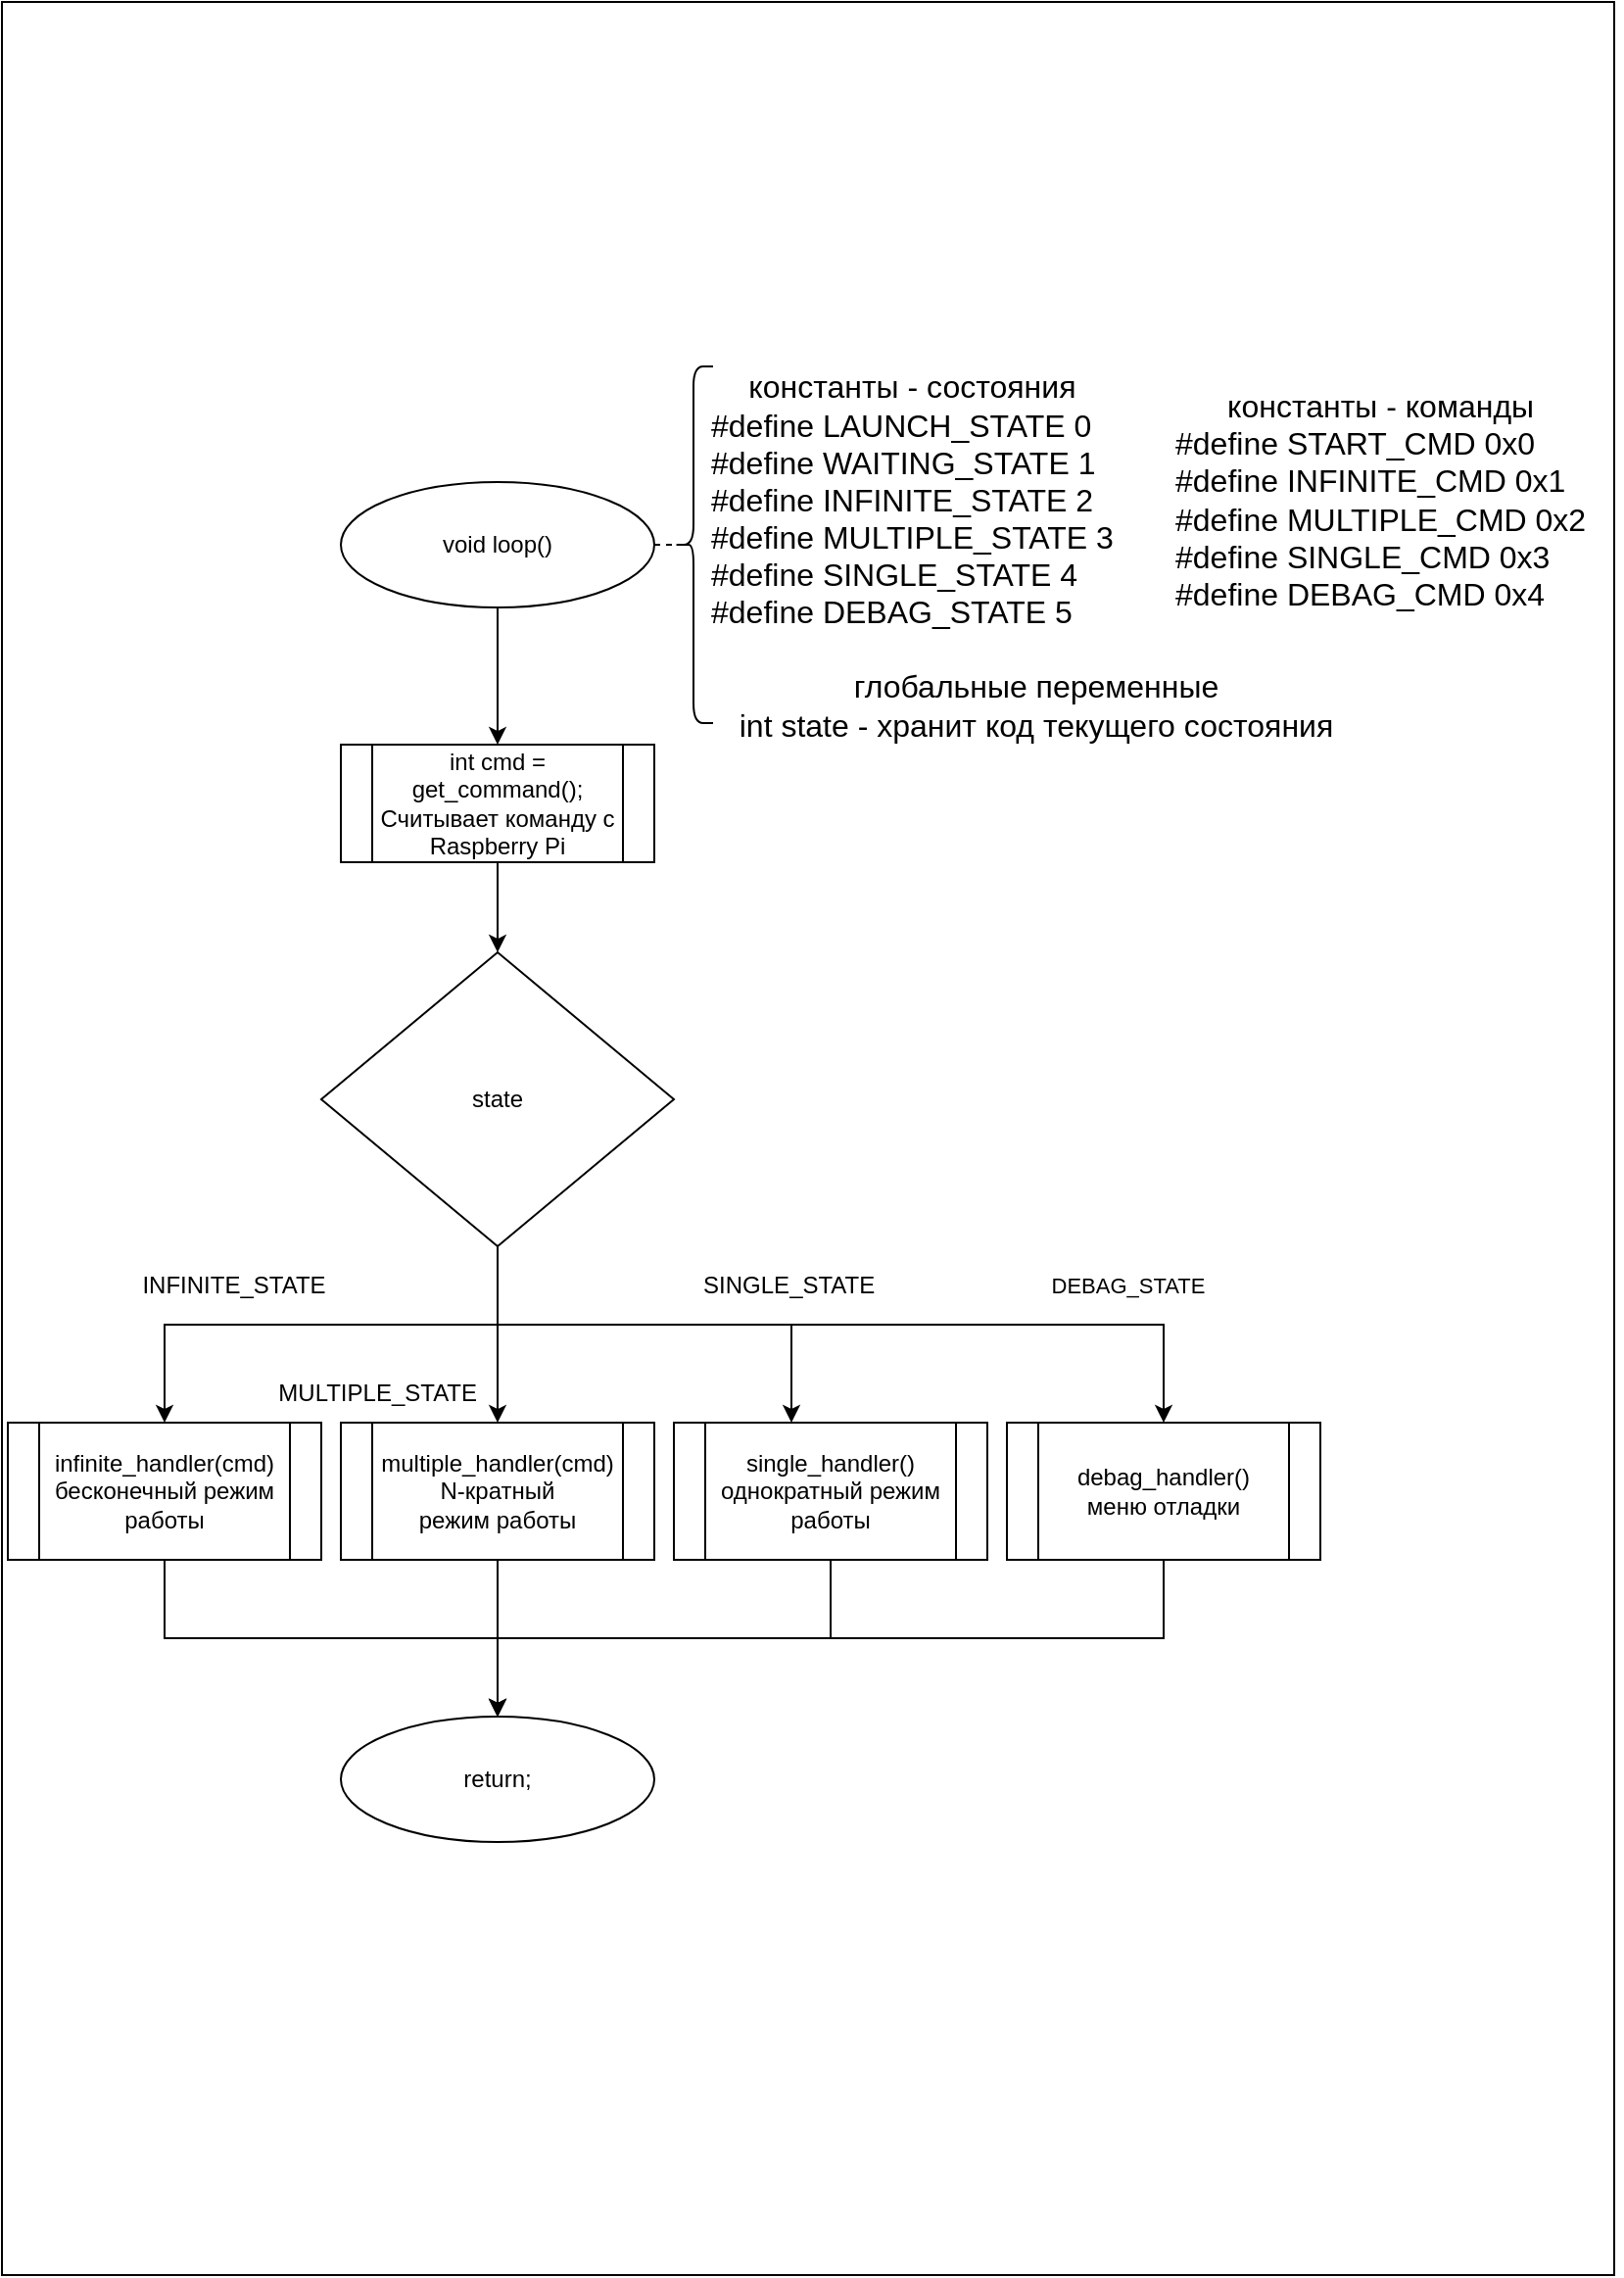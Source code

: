 <mxfile version="20.8.20" type="google" pages="6"><diagram name="Страница 1" id="8isulAajzsgRfhjaXLkQ"><mxGraphModel grid="1" page="1" gridSize="10" guides="1" tooltips="1" connect="1" arrows="1" fold="1" pageScale="1" pageWidth="827" pageHeight="1169" math="0" shadow="0"><root><mxCell id="0"/><mxCell id="1" parent="0"/><mxCell id="Ggv99GkxyzDDwOqdVgjy-1" value="" style="rounded=0;whiteSpace=wrap;html=1;" vertex="1" parent="1"><mxGeometry x="827" y="5" width="823" height="1160" as="geometry"/></mxCell><mxCell id="QqvCAMQoo5cCbaEA759f-2" style="edgeStyle=orthogonalEdgeStyle;rounded=0;orthogonalLoop=1;jettySize=auto;html=1;entryX=0.5;entryY=0;entryDx=0;entryDy=0;" edge="1" parent="1" source="QqvCAMQoo5cCbaEA759f-5" target="QqvCAMQoo5cCbaEA759f-6"><mxGeometry relative="1" as="geometry"/></mxCell><mxCell id="QqvCAMQoo5cCbaEA759f-3" style="edgeStyle=orthogonalEdgeStyle;rounded=0;orthogonalLoop=1;jettySize=auto;html=1;entryX=0.5;entryY=0;entryDx=0;entryDy=0;" edge="1" parent="1" source="QqvCAMQoo5cCbaEA759f-5" target="QqvCAMQoo5cCbaEA759f-9"><mxGeometry relative="1" as="geometry"><Array as="points"><mxPoint x="1080" y="680"/><mxPoint x="910" y="680"/></Array></mxGeometry></mxCell><mxCell id="QqvCAMQoo5cCbaEA759f-4" style="edgeStyle=orthogonalEdgeStyle;rounded=0;orthogonalLoop=1;jettySize=auto;html=1;" edge="1" parent="1" source="QqvCAMQoo5cCbaEA759f-5" target="QqvCAMQoo5cCbaEA759f-10"><mxGeometry relative="1" as="geometry"><Array as="points"><mxPoint x="1080" y="680"/><mxPoint x="1230" y="680"/></Array></mxGeometry></mxCell><mxCell id="REuqz2lIPL6yPvBJJCjD-1" style="edgeStyle=orthogonalEdgeStyle;rounded=0;orthogonalLoop=1;jettySize=auto;html=1;entryX=0.5;entryY=0;entryDx=0;entryDy=0;" edge="1" parent="1" source="QqvCAMQoo5cCbaEA759f-5" target="OtmqtYGwoYrecaecdory-1"><mxGeometry relative="1" as="geometry"><Array as="points"><mxPoint x="1080" y="680"/><mxPoint x="1420" y="680"/></Array></mxGeometry></mxCell><mxCell id="REuqz2lIPL6yPvBJJCjD-2" value="DEBAG_STATE&amp;nbsp;" style="edgeLabel;html=1;align=center;verticalAlign=middle;resizable=0;points=[];" connectable="0" vertex="1" parent="REuqz2lIPL6yPvBJJCjD-1"><mxGeometry x="0.325" y="2" relative="1" as="geometry"><mxPoint x="78" y="-18" as="offset"/></mxGeometry></mxCell><mxCell id="QqvCAMQoo5cCbaEA759f-5" value="state" style="rhombus;whiteSpace=wrap;html=1;" vertex="1" parent="1"><mxGeometry x="990" y="490" width="180" height="150" as="geometry"/></mxCell><mxCell id="ET4OYMA-4YTeKB9IpHL_-2" style="edgeStyle=orthogonalEdgeStyle;rounded=0;orthogonalLoop=1;jettySize=auto;html=1;fontSize=12;" edge="1" parent="1" source="QqvCAMQoo5cCbaEA759f-6" target="ET4OYMA-4YTeKB9IpHL_-1"><mxGeometry relative="1" as="geometry"/></mxCell><mxCell id="QqvCAMQoo5cCbaEA759f-6" value="multiple_handler(cmd)&lt;br&gt;N-кратный &lt;br&gt;режим работы" style="shape=process;whiteSpace=wrap;html=1;backgroundOutline=1;" vertex="1" parent="1"><mxGeometry x="1000" y="730" width="160" height="70" as="geometry"/></mxCell><mxCell id="QqvCAMQoo5cCbaEA759f-7" style="edgeStyle=orthogonalEdgeStyle;rounded=0;orthogonalLoop=1;jettySize=auto;html=1;" edge="1" parent="1" source="QqvCAMQoo5cCbaEA759f-8" target="QqvCAMQoo5cCbaEA759f-5"><mxGeometry relative="1" as="geometry"/></mxCell><mxCell id="QqvCAMQoo5cCbaEA759f-8" value="int cmd = get_command();&lt;br&gt;Считывает команду с Raspberry Pi" style="shape=process;whiteSpace=wrap;html=1;backgroundOutline=1;" vertex="1" parent="1"><mxGeometry x="1000" y="384" width="160" height="60" as="geometry"/></mxCell><mxCell id="ET4OYMA-4YTeKB9IpHL_-3" style="edgeStyle=orthogonalEdgeStyle;rounded=0;orthogonalLoop=1;jettySize=auto;html=1;fontSize=12;" edge="1" parent="1" source="QqvCAMQoo5cCbaEA759f-9" target="ET4OYMA-4YTeKB9IpHL_-1"><mxGeometry relative="1" as="geometry"><Array as="points"><mxPoint x="910" y="840"/><mxPoint x="1080" y="840"/></Array></mxGeometry></mxCell><mxCell id="QqvCAMQoo5cCbaEA759f-9" value="infinite_handler(cmd)&lt;br&gt;бесконечный режим работы" style="shape=process;whiteSpace=wrap;html=1;backgroundOutline=1;" vertex="1" parent="1"><mxGeometry x="830" y="730" width="160" height="70" as="geometry"/></mxCell><mxCell id="ET4OYMA-4YTeKB9IpHL_-4" style="edgeStyle=orthogonalEdgeStyle;rounded=0;orthogonalLoop=1;jettySize=auto;html=1;fontSize=12;" edge="1" parent="1" source="QqvCAMQoo5cCbaEA759f-10" target="ET4OYMA-4YTeKB9IpHL_-1"><mxGeometry relative="1" as="geometry"><Array as="points"><mxPoint x="1250" y="840"/><mxPoint x="1080" y="840"/></Array></mxGeometry></mxCell><mxCell id="QqvCAMQoo5cCbaEA759f-10" value="single_handler()&lt;br&gt;однократный режим работы" style="shape=process;whiteSpace=wrap;html=1;backgroundOutline=1;" vertex="1" parent="1"><mxGeometry x="1170" y="730" width="160" height="70" as="geometry"/></mxCell><mxCell id="QqvCAMQoo5cCbaEA759f-11" value="MULTIPLE_STATE&amp;nbsp;" style="text;html=1;align=center;verticalAlign=middle;resizable=0;points=[];autosize=1;strokeColor=none;fillColor=none;" vertex="1" parent="1"><mxGeometry x="955" y="700" width="130" height="30" as="geometry"/></mxCell><mxCell id="QqvCAMQoo5cCbaEA759f-12" value="INFINITE_STATE" style="text;html=1;align=center;verticalAlign=middle;resizable=0;points=[];autosize=1;strokeColor=none;fillColor=none;" vertex="1" parent="1"><mxGeometry x="885" y="645" width="120" height="30" as="geometry"/></mxCell><mxCell id="QqvCAMQoo5cCbaEA759f-13" value="SINGLE_STATE&amp;nbsp;" style="text;html=1;align=center;verticalAlign=middle;resizable=0;points=[];autosize=1;strokeColor=none;fillColor=none;" vertex="1" parent="1"><mxGeometry x="1175" y="645" width="110" height="30" as="geometry"/></mxCell><mxCell id="QqvCAMQoo5cCbaEA759f-14" value="void loop()" style="ellipse;whiteSpace=wrap;html=1;" vertex="1" parent="1"><mxGeometry x="1000" y="250" width="160" height="64" as="geometry"/></mxCell><mxCell id="QqvCAMQoo5cCbaEA759f-17" style="edgeStyle=orthogonalEdgeStyle;rounded=0;orthogonalLoop=1;jettySize=auto;html=1;exitX=0.5;exitY=1;exitDx=0;exitDy=0;" edge="1" parent="1" source="QqvCAMQoo5cCbaEA759f-14" target="QqvCAMQoo5cCbaEA759f-8"><mxGeometry relative="1" as="geometry"><mxPoint x="1080" y="310" as="sourcePoint"/></mxGeometry></mxCell><mxCell id="7ThlqpJuWmxTkoDu000B-1" value="" style="shape=curlyBracket;whiteSpace=wrap;html=1;rounded=1;labelPosition=left;verticalLabelPosition=middle;align=right;verticalAlign=middle;" vertex="1" parent="1"><mxGeometry x="1170" y="191" width="20" height="182" as="geometry"/></mxCell><mxCell id="7ThlqpJuWmxTkoDu000B-3" value="&lt;div style=&quot;text-align: center;&quot;&gt;&lt;span style=&quot;background-color: initial; font-weight: normal;&quot;&gt;константы - состояния&lt;/span&gt;&lt;/div&gt;&lt;div style=&quot;&quot;&gt;&lt;span style=&quot;font-weight: 400;&quot;&gt;#define LAUNCH_STATE 0&lt;/span&gt;&lt;/div&gt;&lt;span style=&quot;font-weight: normal;&quot;&gt;&lt;span style=&quot;background-color: initial;&quot;&gt;#define WAITING_STATE 1&lt;/span&gt;&lt;/span&gt;&lt;br style=&quot;border-color: var(--border-color); font-weight: 400;&quot;&gt;&lt;span style=&quot;border-color: var(--border-color); font-weight: 400; background-color: initial;&quot;&gt;#define&amp;nbsp;&lt;/span&gt;&lt;span style=&quot;font-weight: 400;&quot;&gt;INFINITE_STATE 2&lt;/span&gt;&lt;br style=&quot;border-color: var(--border-color); font-weight: 400;&quot;&gt;&lt;span style=&quot;font-weight: 400;&quot;&gt;#define&amp;nbsp;MULTIPLE_STATE 3&lt;/span&gt;&lt;br style=&quot;border-color: var(--border-color); font-weight: 400;&quot;&gt;&lt;span style=&quot;font-weight: normal;&quot;&gt;#define SINGLE_STATE 4&lt;br&gt;&lt;/span&gt;&lt;span style=&quot;font-weight: 400;&quot;&gt;#define DEBAG_STATE 5&lt;/span&gt;&lt;span style=&quot;font-weight: 400;&quot;&gt;&lt;br&gt;&lt;/span&gt;" style="text;strokeColor=none;fillColor=none;html=1;fontSize=16;fontStyle=1;verticalAlign=middle;align=left;" vertex="1" parent="1"><mxGeometry x="1187" y="187" width="230" height="144" as="geometry"/></mxCell><mxCell id="7ThlqpJuWmxTkoDu000B-5" value="&lt;div style=&quot;text-align: center;&quot;&gt;&lt;span style=&quot;background-color: initial; font-weight: normal;&quot;&gt;константы - команды&lt;/span&gt;&lt;/div&gt;&lt;span style=&quot;font-weight: normal;&quot;&gt;&lt;span style=&quot;background-color: initial;&quot;&gt;#define START_CMD 0x0&lt;/span&gt;&lt;br&gt;&lt;span style=&quot;background-color: initial;&quot;&gt;#define&amp;nbsp;&lt;/span&gt;INFINITE_CMD 0x1&lt;br&gt;#define&amp;nbsp;MULTIPLE_CMD 0x2&lt;br&gt;#define SINGLE_CMD 0x3&lt;br&gt;#define DEBAG_CMD 0x4&lt;br&gt;&lt;/span&gt;" style="text;strokeColor=none;fillColor=none;html=1;fontSize=16;fontStyle=1;verticalAlign=middle;align=left;" vertex="1" parent="1"><mxGeometry x="1424" y="187" width="230" height="144" as="geometry"/></mxCell><mxCell id="hmzoy4HuMPDBf2YBEjc_-1" value="глобальные переменные&lt;br&gt;int state - хранит код текущего состояния" style="text;html=1;strokeColor=none;fillColor=none;align=center;verticalAlign=middle;whiteSpace=wrap;rounded=0;fontSize=16;" vertex="1" parent="1"><mxGeometry x="1200" y="344" width="310" height="40" as="geometry"/></mxCell><mxCell id="sQMJvMIFPqVoBVV5BKox-1" value="" style="endArrow=none;dashed=1;html=1;rounded=0;fontSize=16;exitX=1;exitY=0.5;exitDx=0;exitDy=0;entryX=0.1;entryY=0.5;entryDx=0;entryDy=0;entryPerimeter=0;" edge="1" parent="1" source="QqvCAMQoo5cCbaEA759f-14" target="7ThlqpJuWmxTkoDu000B-1"><mxGeometry width="50" height="50" relative="1" as="geometry"><mxPoint x="1083" y="150" as="sourcePoint"/><mxPoint x="1133" y="100" as="targetPoint"/></mxGeometry></mxCell><mxCell id="ET4OYMA-4YTeKB9IpHL_-1" value="return;" style="ellipse;whiteSpace=wrap;html=1;" vertex="1" parent="1"><mxGeometry x="1000" y="880" width="160" height="64" as="geometry"/></mxCell><mxCell id="REuqz2lIPL6yPvBJJCjD-3" style="edgeStyle=orthogonalEdgeStyle;rounded=0;orthogonalLoop=1;jettySize=auto;html=1;entryX=0.5;entryY=0;entryDx=0;entryDy=0;" edge="1" parent="1" source="OtmqtYGwoYrecaecdory-1" target="ET4OYMA-4YTeKB9IpHL_-1"><mxGeometry relative="1" as="geometry"><Array as="points"><mxPoint x="1420" y="840"/><mxPoint x="1080" y="840"/></Array></mxGeometry></mxCell><mxCell id="OtmqtYGwoYrecaecdory-1" value="debag_handler()&lt;br&gt;меню отладки" style="shape=process;whiteSpace=wrap;html=1;backgroundOutline=1;" vertex="1" parent="1"><mxGeometry x="1340" y="730" width="160" height="70" as="geometry"/></mxCell></root></mxGraphModel></diagram><diagram id="gR7uV4pFUzSYoCNhB4_G" name="Страница 2"><mxGraphModel grid="1" page="1" gridSize="10" guides="1" tooltips="1" connect="1" arrows="1" fold="1" pageScale="1" pageWidth="827" pageHeight="1169" math="0" shadow="0"><root><mxCell id="0"/><mxCell id="1" parent="0"/><mxCell id="rIB2rdLuet92tCpcFOEs-1" value="" style="rounded=0;whiteSpace=wrap;html=1;" vertex="1" parent="1"><mxGeometry x="1080" y="-1160" width="200" height="420" as="geometry"/></mxCell><mxCell id="Zi2l1Oh9PmqLXra4ajpW-1" value="" style="rounded=0;whiteSpace=wrap;html=1;" vertex="1" parent="1"><mxGeometry x="840" y="-1160" width="200" height="320" as="geometry"/></mxCell><mxCell id="f41q4fcxjipS9cmeY9hW-17" style="edgeStyle=orthogonalEdgeStyle;rounded=0;orthogonalLoop=1;jettySize=auto;html=1;entryX=0.5;entryY=0;entryDx=0;entryDy=0;" edge="1" parent="1" source="zswveXUJzHhgfDQZYmHL-4" target="hsTTRpVBsDe6dM2yImfM-1"><mxGeometry relative="1" as="geometry"><mxPoint x="930" y="-1040" as="targetPoint"/></mxGeometry></mxCell><mxCell id="zswveXUJzHhgfDQZYmHL-4" value="single_handler()" style="ellipse;whiteSpace=wrap;html=1;fontSize=16;" vertex="1" parent="1"><mxGeometry x="870" y="-1146" width="140" height="70" as="geometry"/></mxCell><mxCell id="0p40NkmzGrNLvT4mB2Gi-1" value="return;" style="ellipse;whiteSpace=wrap;html=1;" vertex="1" parent="1"><mxGeometry x="870" y="-930" width="140" height="70" as="geometry"/></mxCell><mxCell id="hsTTRpVBsDe6dM2yImfM-2" style="edgeStyle=orthogonalEdgeStyle;rounded=0;orthogonalLoop=1;jettySize=auto;html=1;entryX=0.5;entryY=0;entryDx=0;entryDy=0;" edge="1" parent="1" source="hsTTRpVBsDe6dM2yImfM-1" target="0p40NkmzGrNLvT4mB2Gi-1"><mxGeometry relative="1" as="geometry"/></mxCell><mxCell id="hsTTRpVBsDe6dM2yImfM-1" value="cycle_generation()&lt;br&gt;цикл" style="shape=process;whiteSpace=wrap;html=1;backgroundOutline=1;" vertex="1" parent="1"><mxGeometry x="870" y="-1040" width="140" height="70" as="geometry"/></mxCell><mxCell id="gMWa5R8F97jHJrAXsPne-2" style="edgeStyle=orthogonalEdgeStyle;rounded=0;orthogonalLoop=1;jettySize=auto;html=1;entryX=0.5;entryY=0;entryDx=0;entryDy=0;fontSize=16;" edge="1" parent="1" source="AnvZyLFeHWOFuaT7qS3K-1" target="gMWa5R8F97jHJrAXsPne-1"><mxGeometry relative="1" as="geometry"/></mxCell><mxCell id="AnvZyLFeHWOFuaT7qS3K-1" value="&lt;font style=&quot;font-size: 16px;&quot;&gt;start()&lt;/font&gt;" style="ellipse;whiteSpace=wrap;html=1;fontSize=12;" vertex="1" parent="1"><mxGeometry x="1110" y="-1146" width="140" height="70" as="geometry"/></mxCell><mxCell id="XaQYJn-SSpIoK38aXmzy-2" style="edgeStyle=orthogonalEdgeStyle;rounded=0;orthogonalLoop=1;jettySize=auto;html=1;entryX=0.5;entryY=0;entryDx=0;entryDy=0;fontSize=16;" edge="1" parent="1" source="gMWa5R8F97jHJrAXsPne-1" target="XaQYJn-SSpIoK38aXmzy-1"><mxGeometry relative="1" as="geometry"/></mxCell><mxCell id="gMWa5R8F97jHJrAXsPne-1" value="drum_move();&lt;br&gt;Устанавливаем барабан в позицию для загрузки" style="shape=process;whiteSpace=wrap;html=1;backgroundOutline=1;" vertex="1" parent="1"><mxGeometry x="1110" y="-1040" width="140" height="70" as="geometry"/></mxCell><mxCell id="XaQYJn-SSpIoK38aXmzy-4" style="edgeStyle=orthogonalEdgeStyle;rounded=0;orthogonalLoop=1;jettySize=auto;html=1;entryX=0.5;entryY=0;entryDx=0;entryDy=0;fontSize=16;" edge="1" parent="1" source="XaQYJn-SSpIoK38aXmzy-1" target="XaQYJn-SSpIoK38aXmzy-3"><mxGeometry relative="1" as="geometry"/></mxCell><mxCell id="XaQYJn-SSpIoK38aXmzy-1" value="lift_dawn();&lt;br&gt;&amp;nbsp;опуск лифта" style="shape=process;whiteSpace=wrap;html=1;backgroundOutline=1;fontSize=12;" vertex="1" parent="1"><mxGeometry x="1110" y="-930" width="140" height="70" as="geometry"/></mxCell><mxCell id="XaQYJn-SSpIoK38aXmzy-3" value="return;" style="ellipse;whiteSpace=wrap;html=1;" vertex="1" parent="1"><mxGeometry x="1110" y="-820" width="140" height="70" as="geometry"/></mxCell></root></mxGraphModel></diagram><diagram id="dqwEvt_32Mmum6q6EXPk" name="Страница 3"><mxGraphModel grid="1" page="1" gridSize="10" guides="1" tooltips="1" connect="1" arrows="1" fold="1" pageScale="1" pageWidth="827" pageHeight="1169" math="0" shadow="0"><root><mxCell id="0"/><mxCell id="1" parent="0"/><mxCell id="g4W3MNFMe1eMw5o5-zLL-2" value="" style="rounded=0;whiteSpace=wrap;html=1;fontSize=12;" vertex="1" parent="1"><mxGeometry x="1040" y="-880" width="560" height="850" as="geometry"/></mxCell><mxCell id="l6y_2lPOythpbKC-oO8F-3" value="&lt;font style=&quot;font-size: 13px;&quot;&gt;void&amp;nbsp;infinite_handler(cmd)&lt;br&gt;&lt;/font&gt;" style="ellipse;whiteSpace=wrap;html=1;fontSize=16;" vertex="1" parent="1"><mxGeometry x="1188" y="-850" width="260" height="150" as="geometry"/></mxCell><mxCell id="l6y_2lPOythpbKC-oO8F-22" style="edgeStyle=orthogonalEdgeStyle;rounded=0;orthogonalLoop=1;jettySize=auto;html=1;fontSize=13;exitX=0.5;exitY=1;exitDx=0;exitDy=0;entryX=0.5;entryY=0;entryDx=0;entryDy=0;" edge="1" parent="1" source="l6y_2lPOythpbKC-oO8F-3" target="l6y_2lPOythpbKC-oO8F-23"><mxGeometry relative="1" as="geometry"><mxPoint x="1228.63" y="-738" as="sourcePoint"/><Array as="points"/><mxPoint x="1318" y="-660" as="targetPoint"/></mxGeometry></mxCell><mxCell id="l6y_2lPOythpbKC-oO8F-30" style="edgeStyle=orthogonalEdgeStyle;rounded=0;orthogonalLoop=1;jettySize=auto;html=1;fontSize=13;entryX=1;entryY=0.5;entryDx=0;entryDy=0;" edge="1" parent="1" source="l6y_2lPOythpbKC-oO8F-23" target="5NijlJIoWSAv_lVvp3mm-13"><mxGeometry relative="1" as="geometry"><mxPoint x="1515" y="-340" as="targetPoint"/><Array as="points"><mxPoint x="1565" y="-540"/><mxPoint x="1565" y="-310"/></Array></mxGeometry></mxCell><mxCell id="5NijlJIoWSAv_lVvp3mm-19" value="&lt;font style=&quot;font-size: 14px;&quot;&gt;TRUE&lt;/font&gt;" style="edgeLabel;html=1;align=center;verticalAlign=middle;resizable=0;points=[];fontSize=10;" connectable="0" vertex="1" parent="l6y_2lPOythpbKC-oO8F-30"><mxGeometry x="-0.854" y="-1" relative="1" as="geometry"><mxPoint x="18" y="-11" as="offset"/></mxGeometry></mxCell><mxCell id="5NijlJIoWSAv_lVvp3mm-21" style="edgeStyle=orthogonalEdgeStyle;rounded=0;orthogonalLoop=1;jettySize=auto;html=1;entryX=0.5;entryY=0;entryDx=0;entryDy=0;fontSize=14;" edge="1" parent="1" source="l6y_2lPOythpbKC-oO8F-23"><mxGeometry relative="1" as="geometry"><mxPoint x="1130" y="-500" as="targetPoint"/><Array as="points"><mxPoint x="1130" y="-540"/></Array></mxGeometry></mxCell><mxCell id="yZYKi8_HZBqSPncC3SUh-1" value="False" style="edgeLabel;html=1;align=center;verticalAlign=middle;resizable=0;points=[];fontSize=16;" connectable="0" vertex="1" parent="5NijlJIoWSAv_lVvp3mm-21"><mxGeometry x="-0.065" y="2" relative="1" as="geometry"><mxPoint x="12" y="-22" as="offset"/></mxGeometry></mxCell><mxCell id="l6y_2lPOythpbKC-oO8F-23" value="cmd == STOP_CMD" style="rhombus;whiteSpace=wrap;html=1;fontSize=13;" vertex="1" parent="1"><mxGeometry x="1218" y="-580" width="200" height="80" as="geometry"/></mxCell><mxCell id="5NijlJIoWSAv_lVvp3mm-2" value="cycle_generation();" style="shape=process;whiteSpace=wrap;html=1;backgroundOutline=1;" vertex="1" parent="1"><mxGeometry x="1061" y="-500" width="142" height="60" as="geometry"/></mxCell><mxCell id="5NijlJIoWSAv_lVvp3mm-7" value="return;" style="ellipse;whiteSpace=wrap;html=1;" vertex="1" parent="1"><mxGeometry x="1230.5" y="-100" width="120" height="60" as="geometry"/></mxCell><mxCell id="5NijlJIoWSAv_lVvp3mm-9" style="edgeStyle=orthogonalEdgeStyle;rounded=0;orthogonalLoop=1;jettySize=auto;html=1;entryX=0;entryY=0.5;entryDx=0;entryDy=0;exitX=0.5;exitY=1;exitDx=0;exitDy=0;" edge="1" parent="1" source="5NijlJIoWSAv_lVvp3mm-2" target="5NijlJIoWSAv_lVvp3mm-13"><mxGeometry relative="1" as="geometry"><mxPoint x="799" y="-408.0" as="sourcePoint"/><mxPoint x="900" y="-390" as="targetPoint"/><Array as="points"><mxPoint x="1128" y="-310"/></Array></mxGeometry></mxCell><mxCell id="5NijlJIoWSAv_lVvp3mm-24" style="edgeStyle=orthogonalEdgeStyle;rounded=0;orthogonalLoop=1;jettySize=auto;html=1;fontSize=14;" edge="1" parent="1" source="5NijlJIoWSAv_lVvp3mm-13" target="5NijlJIoWSAv_lVvp3mm-15"><mxGeometry relative="1" as="geometry"/></mxCell><mxCell id="5NijlJIoWSAv_lVvp3mm-13" value="state =&amp;nbsp;WAITING_STATE;" style="rounded=0;whiteSpace=wrap;html=1;" vertex="1" parent="1"><mxGeometry x="1203" y="-340" width="175" height="60" as="geometry"/></mxCell><mxCell id="5NijlJIoWSAv_lVvp3mm-25" style="edgeStyle=orthogonalEdgeStyle;rounded=0;orthogonalLoop=1;jettySize=auto;html=1;fontSize=14;" edge="1" parent="1" source="5NijlJIoWSAv_lVvp3mm-15" target="5NijlJIoWSAv_lVvp3mm-7"><mxGeometry relative="1" as="geometry"/></mxCell><mxCell id="5NijlJIoWSAv_lVvp3mm-15" value="start();&lt;br&gt;переход в начальное положение" style="shape=process;whiteSpace=wrap;html=1;backgroundOutline=1;" vertex="1" parent="1"><mxGeometry x="1230.5" y="-220" width="120" height="60" as="geometry"/></mxCell><mxCell id="g4W3MNFMe1eMw5o5-zLL-1" value="STOP_COMMAND&amp;nbsp;&lt;br&gt;WAITING_STATE" style="text;html=1;strokeColor=none;fillColor=none;align=center;verticalAlign=middle;whiteSpace=wrap;rounded=0;fontSize=12;" vertex="1" parent="1"><mxGeometry x="1550" y="-1010" width="60" height="30" as="geometry"/></mxCell></root></mxGraphModel></diagram><diagram id="YvLD4aHcLFjdkta_-riz" name="Страница 4"><mxGraphModel grid="1" page="1" gridSize="10" guides="1" tooltips="1" connect="1" arrows="1" fold="1" pageScale="1" pageWidth="827" pageHeight="1169" math="0" shadow="0"><root><mxCell id="0"/><mxCell id="1" parent="0"/><mxCell id="2f-8QYOaPlJqaOgsjjJu-1" value="" style="rounded=0;whiteSpace=wrap;html=1;fontSize=12;" vertex="1" parent="1"><mxGeometry x="831" y="-870" width="823" height="870" as="geometry"/></mxCell><mxCell id="bqzeMA2KPA7fXFjIzLZg-1" value="&lt;font style=&quot;font-size: 13px;&quot;&gt;void multiple_handler(int&amp;nbsp;cmd, int count)&lt;br&gt;&lt;/font&gt;" style="ellipse;whiteSpace=wrap;html=1;fontSize=16;" vertex="1" parent="1"><mxGeometry x="1208" y="-850" width="260" height="150" as="geometry"/></mxCell><mxCell id="bqzeMA2KPA7fXFjIzLZg-3" style="edgeStyle=orthogonalEdgeStyle;rounded=0;orthogonalLoop=1;jettySize=auto;html=1;fontSize=13;exitX=0.5;exitY=1;exitDx=0;exitDy=0;entryX=0.5;entryY=0;entryDx=0;entryDy=0;" edge="1" parent="1" source="bqzeMA2KPA7fXFjIzLZg-1" target="bqzeMA2KPA7fXFjIzLZg-10"><mxGeometry relative="1" as="geometry"><mxPoint x="1248.63" y="-738" as="sourcePoint"/><Array as="points"/><mxPoint x="1338" y="-660" as="targetPoint"/></mxGeometry></mxCell><mxCell id="bqzeMA2KPA7fXFjIzLZg-4" style="edgeStyle=orthogonalEdgeStyle;rounded=0;orthogonalLoop=1;jettySize=auto;html=1;fontSize=13;entryX=1;entryY=0.5;entryDx=0;entryDy=0;" edge="1" parent="1" source="bqzeMA2KPA7fXFjIzLZg-7" target="bqzeMA2KPA7fXFjIzLZg-16"><mxGeometry relative="1" as="geometry"><mxPoint x="1535" y="-340" as="targetPoint"/><Array as="points"><mxPoint x="1585" y="-540"/><mxPoint x="1585" y="-310"/></Array></mxGeometry></mxCell><mxCell id="bqzeMA2KPA7fXFjIzLZg-5" value="&lt;font style=&quot;font-size: 14px;&quot;&gt;TRUE&lt;/font&gt;" style="edgeLabel;html=1;align=center;verticalAlign=middle;resizable=0;points=[];fontSize=10;" connectable="0" vertex="1" parent="bqzeMA2KPA7fXFjIzLZg-4"><mxGeometry x="-0.854" y="-1" relative="1" as="geometry"><mxPoint x="18" y="-11" as="offset"/></mxGeometry></mxCell><mxCell id="bqzeMA2KPA7fXFjIzLZg-6" style="edgeStyle=orthogonalEdgeStyle;rounded=0;orthogonalLoop=1;jettySize=auto;html=1;entryX=0.5;entryY=0;entryDx=0;entryDy=0;fontSize=14;" edge="1" parent="1" source="bqzeMA2KPA7fXFjIzLZg-7" target="bqzeMA2KPA7fXFjIzLZg-22"><mxGeometry relative="1" as="geometry"><Array as="points"><mxPoint x="1150" y="-540"/></Array></mxGeometry></mxCell><mxCell id="8g95OUGXVD5P5zUWraui-4" value="FALSE" style="edgeLabel;html=1;align=center;verticalAlign=middle;resizable=0;points=[];fontSize=14;" connectable="0" vertex="1" parent="bqzeMA2KPA7fXFjIzLZg-6"><mxGeometry x="-0.482" relative="1" as="geometry"><mxPoint x="-13" y="-10" as="offset"/></mxGeometry></mxCell><mxCell id="bqzeMA2KPA7fXFjIzLZg-7" value="cmd == STOP_CMD" style="rhombus;whiteSpace=wrap;html=1;fontSize=13;" vertex="1" parent="1"><mxGeometry x="1238" y="-584" width="200" height="80" as="geometry"/></mxCell><mxCell id="bqzeMA2KPA7fXFjIzLZg-8" value="cycle_generation();" style="shape=process;whiteSpace=wrap;html=1;backgroundOutline=1;" vertex="1" parent="1"><mxGeometry x="850" y="-490" width="140" height="60" as="geometry"/></mxCell><mxCell id="bqzeMA2KPA7fXFjIzLZg-9" style="edgeStyle=orthogonalEdgeStyle;rounded=0;orthogonalLoop=1;jettySize=auto;html=1;entryX=0.5;entryY=0;entryDx=0;entryDy=0;fontSize=10;" edge="1" parent="1" source="bqzeMA2KPA7fXFjIzLZg-10" target="bqzeMA2KPA7fXFjIzLZg-7"><mxGeometry relative="1" as="geometry"/></mxCell><mxCell id="bqzeMA2KPA7fXFjIzLZg-10" value="int&amp;nbsp;scor;" style="rounded=0;whiteSpace=wrap;html=1;fontSize=10;" vertex="1" parent="1"><mxGeometry x="1278" y="-660" width="120" height="40" as="geometry"/></mxCell><mxCell id="bqzeMA2KPA7fXFjIzLZg-11" value="&lt;span style=&quot;color: rgb(0, 0, 0); font-family: Helvetica; font-size: 12px; font-style: normal; font-variant-ligatures: normal; font-variant-caps: normal; font-weight: 400; letter-spacing: normal; orphans: 2; text-align: center; text-indent: 0px; text-transform: none; widows: 2; word-spacing: 0px; -webkit-text-stroke-width: 0px; background-color: rgb(251, 251, 251); text-decoration-thickness: initial; text-decoration-style: initial; text-decoration-color: initial; float: none; display: inline !important;&quot;&gt;STOP_COMMAND&amp;nbsp;&lt;/span&gt;" style="text;whiteSpace=wrap;html=1;" vertex="1" parent="1"><mxGeometry x="1385" y="-1020" width="180" height="40" as="geometry"/></mxCell><mxCell id="bqzeMA2KPA7fXFjIzLZg-12" style="edgeStyle=orthogonalEdgeStyle;rounded=0;orthogonalLoop=1;jettySize=auto;html=1;entryX=1;entryY=0.5;entryDx=0;entryDy=0;exitX=0;exitY=0.5;exitDx=0;exitDy=0;" edge="1" parent="1" target="bqzeMA2KPA7fXFjIzLZg-8"><mxGeometry relative="1" as="geometry"><mxPoint x="1059" y="-460" as="sourcePoint"/><mxPoint x="879" y="-438.0" as="targetPoint"/></mxGeometry></mxCell><mxCell id="8g95OUGXVD5P5zUWraui-6" value="FALSE" style="edgeLabel;html=1;align=center;verticalAlign=middle;resizable=0;points=[];fontSize=14;" connectable="0" vertex="1" parent="bqzeMA2KPA7fXFjIzLZg-12"><mxGeometry x="-0.247" relative="1" as="geometry"><mxPoint x="-9" y="-10" as="offset"/></mxGeometry></mxCell><mxCell id="bqzeMA2KPA7fXFjIzLZg-13" value="return;" style="ellipse;whiteSpace=wrap;html=1;" vertex="1" parent="1"><mxGeometry x="1250.5" y="-100" width="120" height="60" as="geometry"/></mxCell><mxCell id="bqzeMA2KPA7fXFjIzLZg-14" style="edgeStyle=orthogonalEdgeStyle;rounded=0;orthogonalLoop=1;jettySize=auto;html=1;entryX=0.5;entryY=0;entryDx=0;entryDy=0;exitX=0.5;exitY=1;exitDx=0;exitDy=0;" edge="1" parent="1" source="bqzeMA2KPA7fXFjIzLZg-8" target="bqzeMA2KPA7fXFjIzLZg-18"><mxGeometry relative="1" as="geometry"><mxPoint x="819" y="-408.0" as="sourcePoint"/></mxGeometry></mxCell><mxCell id="bqzeMA2KPA7fXFjIzLZg-15" style="edgeStyle=orthogonalEdgeStyle;rounded=0;orthogonalLoop=1;jettySize=auto;html=1;fontSize=14;" edge="1" parent="1" source="bqzeMA2KPA7fXFjIzLZg-16" target="bqzeMA2KPA7fXFjIzLZg-20"><mxGeometry relative="1" as="geometry"/></mxCell><mxCell id="bqzeMA2KPA7fXFjIzLZg-16" value="state =&amp;nbsp;WAITING_STATE;" style="rounded=0;whiteSpace=wrap;html=1;" vertex="1" parent="1"><mxGeometry x="1223" y="-340" width="175" height="60" as="geometry"/></mxCell><mxCell id="bqzeMA2KPA7fXFjIzLZg-17" style="edgeStyle=orthogonalEdgeStyle;rounded=0;orthogonalLoop=1;jettySize=auto;html=1;fontSize=14;" edge="1" parent="1" source="bqzeMA2KPA7fXFjIzLZg-18" target="bqzeMA2KPA7fXFjIzLZg-22"><mxGeometry relative="1" as="geometry"><Array as="points"><mxPoint x="920" y="-310"/><mxPoint x="1150" y="-310"/></Array></mxGeometry></mxCell><mxCell id="bqzeMA2KPA7fXFjIzLZg-18" value="scor += 1;" style="rounded=0;whiteSpace=wrap;html=1;" vertex="1" parent="1"><mxGeometry x="860" y="-390" width="120" height="60" as="geometry"/></mxCell><mxCell id="bqzeMA2KPA7fXFjIzLZg-19" style="edgeStyle=orthogonalEdgeStyle;rounded=0;orthogonalLoop=1;jettySize=auto;html=1;fontSize=14;" edge="1" parent="1" source="bqzeMA2KPA7fXFjIzLZg-20" target="bqzeMA2KPA7fXFjIzLZg-13"><mxGeometry relative="1" as="geometry"/></mxCell><mxCell id="bqzeMA2KPA7fXFjIzLZg-20" value="start();&lt;br style=&quot;border-color: var(--border-color);&quot;&gt;переход в начальное положение" style="shape=process;whiteSpace=wrap;html=1;backgroundOutline=1;" vertex="1" parent="1"><mxGeometry x="1250.5" y="-220" width="120" height="60" as="geometry"/></mxCell><mxCell id="bqzeMA2KPA7fXFjIzLZg-21" style="edgeStyle=orthogonalEdgeStyle;rounded=0;orthogonalLoop=1;jettySize=auto;html=1;fontSize=14;" edge="1" parent="1" source="bqzeMA2KPA7fXFjIzLZg-22"><mxGeometry relative="1" as="geometry"><mxPoint x="1305" y="-340" as="targetPoint"/></mxGeometry></mxCell><mxCell id="bqzeMA2KPA7fXFjIzLZg-22" value="scor &amp;gt;= count" style="rhombus;whiteSpace=wrap;html=1;fontSize=13;" vertex="1" parent="1"><mxGeometry x="1050" y="-500" width="200" height="80" as="geometry"/></mxCell><mxCell id="bqzeMA2KPA7fXFjIzLZg-23" value="WAITING_STATE" style="text;html=1;align=center;verticalAlign=middle;resizable=0;points=[];autosize=1;strokeColor=none;fillColor=none;fontSize=14;" vertex="1" parent="1"><mxGeometry x="1375" y="-990" width="130" height="30" as="geometry"/></mxCell><mxCell id="8g95OUGXVD5P5zUWraui-1" value="&lt;font style=&quot;font-size: 14px;&quot;&gt;TRUE&lt;/font&gt;" style="edgeLabel;html=1;align=center;verticalAlign=middle;resizable=0;points=[];fontSize=10;" connectable="0" vertex="1" parent="1"><mxGeometry x="1278.003" y="-470" as="geometry"/></mxCell></root></mxGraphModel></diagram><diagram id="Mh5HIJnhtzmyy_BZK15G" name="Страница 5"><mxGraphModel grid="1" page="1" gridSize="10" guides="1" tooltips="1" connect="1" arrows="1" fold="1" pageScale="1" pageWidth="827" pageHeight="1169" math="0" shadow="0"><root><mxCell id="0"/><mxCell id="1" parent="0"/><mxCell id="yyVoIvWs3fOVixogGkWE-1" value="" style="rounded=0;whiteSpace=wrap;html=1;" vertex="1" parent="1"><mxGeometry x="800" y="-1260" width="823" height="1340" as="geometry"/></mxCell><mxCell id="PVUnKywjik9zCkCM1H7v-1" style="edgeStyle=orthogonalEdgeStyle;rounded=0;orthogonalLoop=1;jettySize=auto;html=1;" edge="1" parent="1" target="PVUnKywjik9zCkCM1H7v-3"><mxGeometry relative="1" as="geometry"><mxPoint x="1000" y="-1096" as="sourcePoint"/></mxGeometry></mxCell><mxCell id="PVUnKywjik9zCkCM1H7v-2" style="edgeStyle=orthogonalEdgeStyle;rounded=0;orthogonalLoop=1;jettySize=auto;html=1;entryX=0.5;entryY=0;entryDx=0;entryDy=0;" edge="1" parent="1" source="PVUnKywjik9zCkCM1H7v-3"><mxGeometry relative="1" as="geometry"><mxPoint x="1000" y="-990" as="targetPoint"/></mxGeometry></mxCell><mxCell id="PVUnKywjik9zCkCM1H7v-3" value="start_drum();&lt;br&gt;барабан перемешивает кости" style="shape=process;whiteSpace=wrap;html=1;backgroundOutline=1;fontSize=12;" vertex="1" parent="1"><mxGeometry x="880" y="-1060" width="240" height="50" as="geometry"/></mxCell><mxCell id="PVUnKywjik9zCkCM1H7v-4" style="edgeStyle=orthogonalEdgeStyle;rounded=0;orthogonalLoop=1;jettySize=auto;html=1;entryX=0.5;entryY=0;entryDx=0;entryDy=0;" edge="1" parent="1" source="PVUnKywjik9zCkCM1H7v-5" target="ccvpeR8y0DIvbLpT882B-2"><mxGeometry relative="1" as="geometry"><mxPoint x="1000" y="-840" as="targetPoint"/></mxGeometry></mxCell><mxCell id="PVUnKywjik9zCkCM1H7v-5" value="unload_drum();&lt;br&gt;выгружает кубики из барабана" style="shape=process;whiteSpace=wrap;html=1;backgroundOutline=1;fontSize=12;" vertex="1" parent="1"><mxGeometry x="880" y="-924" width="240" height="50" as="geometry"/></mxCell><mxCell id="PVUnKywjik9zCkCM1H7v-6" style="edgeStyle=orthogonalEdgeStyle;rounded=0;orthogonalLoop=1;jettySize=auto;html=1;entryX=0.5;entryY=0;entryDx=0;entryDy=0;" edge="1" parent="1" source="PVUnKywjik9zCkCM1H7v-7"><mxGeometry relative="1" as="geometry"><mxPoint x="1000" y="-704" as="targetPoint"/></mxGeometry></mxCell><mxCell id="PVUnKywjik9zCkCM1H7v-7" value="lift_up_cmd();&lt;br&gt;поднимаем кубики наверх в системе подъема" style="shape=process;whiteSpace=wrap;html=1;backgroundOutline=1;fontSize=12;" vertex="1" parent="1"><mxGeometry x="880" y="-774" width="240" height="50" as="geometry"/></mxCell><mxCell id="PVUnKywjik9zCkCM1H7v-8" style="edgeStyle=orthogonalEdgeStyle;rounded=0;orthogonalLoop=1;jettySize=auto;html=1;entryX=0.5;entryY=0;entryDx=0;entryDy=0;" edge="1" parent="1" source="PVUnKywjik9zCkCM1H7v-9" target="n7MlsIzc9MOHQBSADWg_-6"><mxGeometry relative="1" as="geometry"><mxPoint x="1000" y="-490" as="targetPoint"/></mxGeometry></mxCell><mxCell id="PVUnKywjik9zCkCM1H7v-9" value="cv_launch();&lt;br&gt;запускаем механизм компьютерного зрения" style="shape=process;whiteSpace=wrap;html=1;backgroundOutline=1;fontSize=12;" vertex="1" parent="1"><mxGeometry x="880" y="-634" width="240" height="50" as="geometry"/></mxCell><mxCell id="n7MlsIzc9MOHQBSADWg_-8" style="edgeStyle=orthogonalEdgeStyle;rounded=0;orthogonalLoop=1;jettySize=auto;html=1;fontSize=13;" edge="1" parent="1" source="PVUnKywjik9zCkCM1H7v-11" target="ccvpeR8y0DIvbLpT882B-5"><mxGeometry relative="1" as="geometry"/></mxCell><mxCell id="PVUnKywjik9zCkCM1H7v-11" value="cant();&lt;br&gt;&lt;font style=&quot;font-size: 10px;&quot;&gt;сброс кубиков в барабан и возвращение механизма в изначальное положение&lt;/font&gt;" style="shape=process;whiteSpace=wrap;html=1;backgroundOutline=1;fontSize=12;" vertex="1" parent="1"><mxGeometry x="880" y="-350" width="240" height="50" as="geometry"/></mxCell><mxCell id="PVUnKywjik9zCkCM1H7v-12" value="return;" style="ellipse;whiteSpace=wrap;html=1;" vertex="1" parent="1"><mxGeometry x="940" y="-64" width="120" height="64" as="geometry"/></mxCell><mxCell id="PVUnKywjik9zCkCM1H7v-17" style="edgeStyle=orthogonalEdgeStyle;rounded=0;orthogonalLoop=1;jettySize=auto;html=1;entryX=0.5;entryY=0;entryDx=0;entryDy=0;" edge="1" parent="1" target="PVUnKywjik9zCkCM1H7v-9"><mxGeometry relative="1" as="geometry"><mxPoint x="1000" y="-654" as="sourcePoint"/></mxGeometry></mxCell><mxCell id="PVUnKywjik9zCkCM1H7v-19" style="edgeStyle=orthogonalEdgeStyle;rounded=0;orthogonalLoop=1;jettySize=auto;html=1;exitX=0.5;exitY=1;exitDx=0;exitDy=0;" edge="1" parent="1" source="ccvpeR8y0DIvbLpT882B-2" target="PVUnKywjik9zCkCM1H7v-7"><mxGeometry relative="1" as="geometry"><mxPoint x="1000" y="-794" as="sourcePoint"/></mxGeometry></mxCell><mxCell id="PVUnKywjik9zCkCM1H7v-23" value="void cycle_generation();" style="ellipse;whiteSpace=wrap;html=1;" vertex="1" parent="1"><mxGeometry x="940" y="-1162.5" width="120" height="64" as="geometry"/></mxCell><mxCell id="3diWZHbUxIEUUu4SEhTg-1" value="" style="shape=curlyBracket;whiteSpace=wrap;html=1;rounded=1;labelPosition=left;verticalLabelPosition=middle;align=right;verticalAlign=middle;" vertex="1" parent="1"><mxGeometry x="1230" y="-1237.5" width="20" height="214" as="geometry"/></mxCell><mxCell id="3diWZHbUxIEUUu4SEhTg-2" value="&lt;div style=&quot;text-align: center;&quot;&gt;&lt;span style=&quot;background-color: initial; font-weight: normal;&quot;&gt;константы - состояния&lt;/span&gt;&lt;/div&gt;&lt;div style=&quot;&quot;&gt;&lt;span style=&quot;background-color: initial; font-weight: normal;&quot;&gt;#define WAITING_DRUM_MOVE 0&lt;/span&gt;&lt;/div&gt;&lt;div style=&quot;&quot;&gt;&lt;/div&gt;&lt;span style=&quot;font-weight: normal;&quot;&gt;&lt;span style=&quot;background-color: initial;&quot;&gt;#define WAITING_FALLING_STATE 1&lt;br&gt;&lt;/span&gt;#define WAITITNG_LIFT_UP_STATE 2&lt;br&gt;&lt;span style=&quot;background-color: initial;&quot;&gt;#define WAITING_CV_LAUNCH_STATE 3&lt;br&gt;#define WAITING_CANT_STATE 4&lt;br&gt;#define COUNT_STATE 5&lt;br&gt;#define WAITING_LIFT_DOWN 6&lt;br&gt;&lt;/span&gt;&lt;/span&gt;" style="text;strokeColor=none;fillColor=none;html=1;fontSize=16;fontStyle=1;verticalAlign=middle;align=left;" vertex="1" parent="1"><mxGeometry x="1260" y="-1237.5" width="324" height="144" as="geometry"/></mxCell><mxCell id="ccvpeR8y0DIvbLpT882B-2" value="delay(WAITING_FALLING_STATE);&lt;br&gt;ждем как кости падают в башне" style="rounded=0;whiteSpace=wrap;html=1;fontSize=13;" vertex="1" parent="1"><mxGeometry x="880" y="-854" width="240" height="50" as="geometry"/></mxCell><mxCell id="ccvpeR8y0DIvbLpT882B-3" value="delay(WAITITNG_LIFT_UP_STATE);&lt;br&gt;ждем когда кубики поднимутся" style="rounded=0;whiteSpace=wrap;html=1;fontSize=13;" vertex="1" parent="1"><mxGeometry x="880" y="-704" width="240" height="50" as="geometry"/></mxCell><mxCell id="ccvpeR8y0DIvbLpT882B-4" value="delay(WAITING_CV_LAUNCH_STATE);&lt;br&gt;ждем когда отработает механизм компьютерного зрения" style="rounded=0;whiteSpace=wrap;html=1;fontSize=13;" vertex="1" parent="1"><mxGeometry x="880" y="-560" width="240" height="50" as="geometry"/></mxCell><mxCell id="5iPdXWp7n-34AP1wJaZU-2" style="edgeStyle=orthogonalEdgeStyle;rounded=0;orthogonalLoop=1;jettySize=auto;html=1;entryX=0.5;entryY=0;entryDx=0;entryDy=0;fontSize=13;" edge="1" parent="1" source="ccvpeR8y0DIvbLpT882B-5" target="5iPdXWp7n-34AP1wJaZU-1"><mxGeometry relative="1" as="geometry"/></mxCell><mxCell id="ccvpeR8y0DIvbLpT882B-5" value="delay(WAITING_CANT_STATE);&lt;br&gt;ждём сброс кубиков в барабан" style="rounded=0;whiteSpace=wrap;html=1;fontSize=13;" vertex="1" parent="1"><mxGeometry x="880" y="-280" width="240" height="50" as="geometry"/></mxCell><mxCell id="5iPdXWp7n-34AP1wJaZU-4" style="edgeStyle=orthogonalEdgeStyle;rounded=0;orthogonalLoop=1;jettySize=auto;html=1;entryX=0.5;entryY=0;entryDx=0;entryDy=0;fontSize=13;" edge="1" parent="1" source="5iPdXWp7n-34AP1wJaZU-1" target="5iPdXWp7n-34AP1wJaZU-3"><mxGeometry relative="1" as="geometry"/></mxCell><mxCell id="5iPdXWp7n-34AP1wJaZU-1" value="lift_dawn();&lt;br&gt;&amp;nbsp;опуск лифта" style="shape=process;whiteSpace=wrap;html=1;backgroundOutline=1;fontSize=12;" vertex="1" parent="1"><mxGeometry x="880" y="-210" width="240" height="50" as="geometry"/></mxCell><mxCell id="5iPdXWp7n-34AP1wJaZU-5" style="edgeStyle=orthogonalEdgeStyle;rounded=0;orthogonalLoop=1;jettySize=auto;html=1;entryX=0.5;entryY=0;entryDx=0;entryDy=0;fontSize=13;" edge="1" parent="1" source="5iPdXWp7n-34AP1wJaZU-3" target="PVUnKywjik9zCkCM1H7v-12"><mxGeometry relative="1" as="geometry"/></mxCell><mxCell id="5iPdXWp7n-34AP1wJaZU-3" value="delay(WAITING_LIFT_DOWN);&lt;br&gt;ждём время на спуск лифт" style="rounded=0;whiteSpace=wrap;html=1;fontSize=13;" vertex="1" parent="1"><mxGeometry x="880" y="-130" width="240" height="50" as="geometry"/></mxCell><mxCell id="n7MlsIzc9MOHQBSADWg_-5" style="edgeStyle=orthogonalEdgeStyle;rounded=0;orthogonalLoop=1;jettySize=auto;html=1;fontSize=13;" edge="1" parent="1" source="n7MlsIzc9MOHQBSADWg_-1" target="PVUnKywjik9zCkCM1H7v-5"><mxGeometry relative="1" as="geometry"/></mxCell><mxCell id="n7MlsIzc9MOHQBSADWg_-1" value="stop_drum();&lt;br&gt;остановка барабана" style="shape=process;whiteSpace=wrap;html=1;backgroundOutline=1;fontSize=12;" vertex="1" parent="1"><mxGeometry x="880" y="-994" width="240" height="50" as="geometry"/></mxCell><mxCell id="n7MlsIzc9MOHQBSADWg_-9" style="edgeStyle=orthogonalEdgeStyle;rounded=0;orthogonalLoop=1;jettySize=auto;html=1;entryX=0.5;entryY=0;entryDx=0;entryDy=0;fontSize=13;" edge="1" parent="1" source="n7MlsIzc9MOHQBSADWg_-6" target="n7MlsIzc9MOHQBSADWg_-7"><mxGeometry relative="1" as="geometry"/></mxCell><mxCell id="n7MlsIzc9MOHQBSADWg_-6" value="drum_move();&lt;br&gt;Устанавливаем барабан в позицию для загрузки" style="shape=process;whiteSpace=wrap;html=1;backgroundOutline=1;" vertex="1" parent="1"><mxGeometry x="880" y="-490" width="240" height="50" as="geometry"/></mxCell><mxCell id="n7MlsIzc9MOHQBSADWg_-10" style="edgeStyle=orthogonalEdgeStyle;rounded=0;orthogonalLoop=1;jettySize=auto;html=1;fontSize=13;" edge="1" parent="1" source="n7MlsIzc9MOHQBSADWg_-7" target="PVUnKywjik9zCkCM1H7v-11"><mxGeometry relative="1" as="geometry"/></mxCell><mxCell id="n7MlsIzc9MOHQBSADWg_-7" value="delay(WAITING_DRUM_MOVE);&lt;br&gt;ждем подготовку барабана" style="rounded=0;whiteSpace=wrap;html=1;fontSize=13;" vertex="1" parent="1"><mxGeometry x="880" y="-420" width="240" height="50" as="geometry"/></mxCell><mxCell id="-x4JNZTIY6LvHaU6W_zd-1" value="" style="endArrow=none;dashed=1;html=1;dashPattern=1 3;strokeWidth=2;rounded=0;fontSize=16;exitX=1;exitY=0.5;exitDx=0;exitDy=0;entryX=0.1;entryY=0.5;entryDx=0;entryDy=0;entryPerimeter=0;" edge="1" parent="1" source="PVUnKywjik9zCkCM1H7v-23" target="3diWZHbUxIEUUu4SEhTg-1"><mxGeometry width="50" height="50" relative="1" as="geometry"><mxPoint x="1090" y="-1100" as="sourcePoint"/><mxPoint x="1140" y="-1150" as="targetPoint"/></mxGeometry></mxCell></root></mxGraphModel></diagram><diagram id="anwjKRFVR9o1UGJLIcDe" name="Страница 6"><mxGraphModel grid="1" page="1" gridSize="10" guides="1" tooltips="1" connect="1" arrows="1" fold="1" pageScale="1" pageWidth="827" pageHeight="1169" math="0" shadow="0"><root><mxCell id="0"/><mxCell id="1" parent="0"/><mxCell id="FAKjaHfRU_wR9FDmRFhd-6" value="" style="rounded=0;whiteSpace=wrap;html=1;fontSize=12;" vertex="1" parent="1"><mxGeometry x="414" y="15" width="1776" height="1155" as="geometry"/></mxCell><mxCell id="FAKjaHfRU_wR9FDmRFhd-5" style="edgeStyle=orthogonalEdgeStyle;rounded=0;orthogonalLoop=1;jettySize=auto;html=1;entryX=0.5;entryY=0;entryDx=0;entryDy=0;fontSize=12;" edge="1" parent="1" source="ju7Obfsb88P2s1T1pLEu-1" target="FAKjaHfRU_wR9FDmRFhd-1"><mxGeometry relative="1" as="geometry"/></mxCell><mxCell id="ju7Obfsb88P2s1T1pLEu-1" value="debag_handler()" style="ellipse;whiteSpace=wrap;html=1;fontSize=13;" vertex="1" parent="1"><mxGeometry x="1170" y="120" width="120" height="80" as="geometry"/></mxCell><mxCell id="ju7Obfsb88P2s1T1pLEu-3" value="" style="shape=curlyBracket;whiteSpace=wrap;html=1;rounded=1;labelPosition=left;verticalLabelPosition=middle;align=right;verticalAlign=middle;fontSize=13;" vertex="1" parent="1"><mxGeometry x="1310" y="50" width="20" height="220" as="geometry"/></mxCell><mxCell id="ju7Obfsb88P2s1T1pLEu-4" value="&lt;div style=&quot;border-color: var(--border-color); font-size: 16px; font-weight: 700;&quot;&gt;константы - состояния&lt;/div&gt;&lt;div style=&quot;border-color: var(--border-color); font-size: 16px; font-weight: 700;&quot;&gt;&lt;span style=&quot;border-color: var(--border-color); background-color: initial; font-weight: normal;&quot;&gt;#define EDIT_DRUM_TIME_STATE 0&lt;/span&gt;&lt;/div&gt;&lt;div style=&quot;border-color: var(--border-color); font-size: 16px; font-weight: 700;&quot;&gt;&lt;/div&gt;&lt;span style=&quot;border-color: var(--border-color); font-size: 16px;&quot;&gt;&lt;span style=&quot;border-color: var(--border-color); background-color: initial;&quot;&gt;#define FALLING_STATE 1&lt;br style=&quot;border-color: var(--border-color);&quot;&gt;&lt;/span&gt;#define ROTATE_DRAM_STATE 2&lt;br style=&quot;border-color: var(--border-color);&quot;&gt;&lt;span style=&quot;border-color: var(--border-color); background-color: initial;&quot;&gt;#define LIFT_UP_STATE 3&lt;br style=&quot;border-color: var(--border-color);&quot;&gt;#define LIFT_DAWN_STATE 4&lt;br style=&quot;border-color: var(--border-color);&quot;&gt;#define LIFT_CANT_STATE 5&lt;br&gt;#define START_CV_STATE&lt;br&gt;&lt;/span&gt;&lt;/span&gt;" style="text;html=1;strokeColor=none;fillColor=none;align=left;verticalAlign=middle;whiteSpace=wrap;rounded=0;fontSize=13;" vertex="1" parent="1"><mxGeometry x="1360" y="75" width="280" height="170" as="geometry"/></mxCell><mxCell id="Rp2Y8B_otdm7vpk3HhqX-2" style="edgeStyle=orthogonalEdgeStyle;rounded=0;orthogonalLoop=1;jettySize=auto;html=1;entryX=0.75;entryY=0;entryDx=0;entryDy=0;fontSize=13;" edge="1" parent="1" source="tx14hy4B73v2aIoqd9-W-1" target="l5GkppkH5n61MTuBDnxN-1"><mxGeometry relative="1" as="geometry"><Array as="points"><mxPoint x="1230" y="700"/><mxPoint x="800" y="700"/></Array></mxGeometry></mxCell><mxCell id="s1OkID9PCWMAiebdEbrA-7" value="ROTATE_DRUM_STATE&amp;nbsp;" style="edgeLabel;html=1;align=center;verticalAlign=middle;resizable=0;points=[];fontSize=13;" connectable="0" vertex="1" parent="Rp2Y8B_otdm7vpk3HhqX-2"><mxGeometry x="0.733" y="-1" relative="1" as="geometry"><mxPoint x="-6" y="-9" as="offset"/></mxGeometry></mxCell><mxCell id="xbU-LWK1ndqKe7E_049i-1" style="edgeStyle=orthogonalEdgeStyle;rounded=0;orthogonalLoop=1;jettySize=auto;html=1;entryX=0.5;entryY=0;entryDx=0;entryDy=0;fontSize=13;" edge="1" parent="1" source="tx14hy4B73v2aIoqd9-W-1" target="l5GkppkH5n61MTuBDnxN-3"><mxGeometry relative="1" as="geometry"><Array as="points"><mxPoint x="1230" y="700"/><mxPoint x="1650" y="700"/></Array></mxGeometry></mxCell><mxCell id="s1OkID9PCWMAiebdEbrA-5" value="LIFT_DAWN_STATE&amp;nbsp;" style="edgeLabel;html=1;align=center;verticalAlign=middle;resizable=0;points=[];fontSize=13;" connectable="0" vertex="1" parent="xbU-LWK1ndqKe7E_049i-1"><mxGeometry x="0.834" y="-2" relative="1" as="geometry"><mxPoint x="2" y="-38" as="offset"/></mxGeometry></mxCell><mxCell id="Wvqv-7hFzNUymgNRAlMW-2" style="edgeStyle=orthogonalEdgeStyle;rounded=0;orthogonalLoop=1;jettySize=auto;html=1;entryX=0.5;entryY=0;entryDx=0;entryDy=0;fontSize=13;" edge="1" parent="1" source="tx14hy4B73v2aIoqd9-W-1" target="Wvqv-7hFzNUymgNRAlMW-1"><mxGeometry relative="1" as="geometry"><Array as="points"><mxPoint x="1230" y="700"/><mxPoint x="960" y="700"/></Array></mxGeometry></mxCell><mxCell id="s1OkID9PCWMAiebdEbrA-6" value="LIFT_UP_STATE&amp;nbsp;" style="edgeLabel;html=1;align=center;verticalAlign=middle;resizable=0;points=[];fontSize=13;" connectable="0" vertex="1" parent="Wvqv-7hFzNUymgNRAlMW-2"><mxGeometry x="0.797" y="2" relative="1" as="geometry"><mxPoint x="65" y="-52" as="offset"/></mxGeometry></mxCell><mxCell id="Wvqv-7hFzNUymgNRAlMW-4" style="edgeStyle=orthogonalEdgeStyle;rounded=0;orthogonalLoop=1;jettySize=auto;html=1;entryX=0.5;entryY=0;entryDx=0;entryDy=0;fontSize=13;" edge="1" parent="1" source="tx14hy4B73v2aIoqd9-W-1" target="Wvqv-7hFzNUymgNRAlMW-3"><mxGeometry relative="1" as="geometry"><Array as="points"><mxPoint x="1230" y="700"/><mxPoint x="1440" y="700"/></Array></mxGeometry></mxCell><mxCell id="s1OkID9PCWMAiebdEbrA-3" value="LIFT_CANT_STATE&amp;nbsp;" style="edgeLabel;html=1;align=center;verticalAlign=middle;resizable=0;points=[];fontSize=13;" connectable="0" vertex="1" parent="Wvqv-7hFzNUymgNRAlMW-4"><mxGeometry x="0.794" y="-3" relative="1" as="geometry"><mxPoint x="3" y="-47" as="offset"/></mxGeometry></mxCell><mxCell id="s1OkID9PCWMAiebdEbrA-1" style="edgeStyle=orthogonalEdgeStyle;rounded=0;orthogonalLoop=1;jettySize=auto;html=1;entryX=0.5;entryY=0;entryDx=0;entryDy=0;fontSize=13;" edge="1" parent="1" source="tx14hy4B73v2aIoqd9-W-1" target="Wvqv-7hFzNUymgNRAlMW-5"><mxGeometry relative="1" as="geometry"/></mxCell><mxCell id="s1OkID9PCWMAiebdEbrA-2" value="START_CV_STATE" style="edgeLabel;html=1;align=center;verticalAlign=middle;resizable=0;points=[];fontSize=13;" connectable="0" vertex="1" parent="s1OkID9PCWMAiebdEbrA-1"><mxGeometry x="0.793" relative="1" as="geometry"><mxPoint x="60" y="2" as="offset"/></mxGeometry></mxCell><mxCell id="hYo9k2oKlwFimTieX_kr-3" style="edgeStyle=orthogonalEdgeStyle;rounded=0;orthogonalLoop=1;jettySize=auto;html=1;exitX=0.5;exitY=1;exitDx=0;exitDy=0;" edge="1" parent="1" source="tx14hy4B73v2aIoqd9-W-1"><mxGeometry relative="1" as="geometry"><mxPoint x="1230.091" y="339.999" as="sourcePoint"/><mxPoint x="540.091" y="780.06" as="targetPoint"/><Array as="points"><mxPoint x="1230" y="700"/><mxPoint x="540" y="700"/></Array></mxGeometry></mxCell><mxCell id="hYo9k2oKlwFimTieX_kr-4" value="EDIT_DRUM_TIME_STATE&amp;nbsp;" style="edgeLabel;html=1;align=center;verticalAlign=middle;resizable=0;points=[];" connectable="0" vertex="1" parent="hYo9k2oKlwFimTieX_kr-3"><mxGeometry x="-0.27" y="-1" relative="1" as="geometry"><mxPoint x="-471" y="-9" as="offset"/></mxGeometry></mxCell><mxCell id="tx14hy4B73v2aIoqd9-W-1" value="cmd" style="rhombus;whiteSpace=wrap;html=1;fontSize=13;" vertex="1" parent="1"><mxGeometry x="1170" y="490" width="120" height="80" as="geometry"/></mxCell><mxCell id="tx14hy4B73v2aIoqd9-W-2" value="" style="endArrow=none;dashed=1;html=1;dashPattern=1 3;strokeWidth=2;rounded=0;fontSize=13;entryX=0.1;entryY=0.5;entryDx=0;entryDy=0;entryPerimeter=0;" edge="1" parent="1"><mxGeometry width="50" height="50" relative="1" as="geometry"><mxPoint x="1290" y="160" as="sourcePoint"/><mxPoint x="1302" y="160" as="targetPoint"/></mxGeometry></mxCell><mxCell id="hYo9k2oKlwFimTieX_kr-2" style="edgeStyle=orthogonalEdgeStyle;rounded=0;orthogonalLoop=1;jettySize=auto;html=1;entryX=0.5;entryY=0;entryDx=0;entryDy=0;" edge="1" parent="1" source="4qD8rVxDFhKsZKUB1l_R-1" target="3PlbNDjz97axSMd44Azo-2"><mxGeometry relative="1" as="geometry"><Array as="points"><mxPoint x="550" y="960"/><mxPoint x="1230" y="960"/></Array></mxGeometry></mxCell><mxCell id="4qD8rVxDFhKsZKUB1l_R-1" value="edit_drum_time_handler();&lt;br&gt;редактирование времени вращения барабана" style="shape=process;whiteSpace=wrap;html=1;backgroundOutline=1;" vertex="1" parent="1"><mxGeometry x="440" y="780" width="200" height="80" as="geometry"/></mxCell><mxCell id="QcjGn0g5TPD1xg6Si2es-1" style="edgeStyle=orthogonalEdgeStyle;rounded=0;orthogonalLoop=1;jettySize=auto;html=1;entryX=0.5;entryY=0;entryDx=0;entryDy=0;fontSize=14;exitX=0.5;exitY=1;exitDx=0;exitDy=0;" edge="1" parent="1" source="l5GkppkH5n61MTuBDnxN-1" target="3PlbNDjz97axSMd44Azo-2"><mxGeometry relative="1" as="geometry"><Array as="points"><mxPoint x="750" y="960"/><mxPoint x="1230" y="960"/></Array></mxGeometry></mxCell><mxCell id="l5GkppkH5n61MTuBDnxN-1" value="rotate_drum_handler();&lt;br&gt;запуск барабана и возвращение его в изначальную позицию" style="shape=process;whiteSpace=wrap;html=1;backgroundOutline=1;" vertex="1" parent="1"><mxGeometry x="650" y="780" width="200" height="80" as="geometry"/></mxCell><mxCell id="hYo9k2oKlwFimTieX_kr-12" style="edgeStyle=orthogonalEdgeStyle;rounded=0;orthogonalLoop=1;jettySize=auto;html=1;entryX=0.5;entryY=0;entryDx=0;entryDy=0;" edge="1" parent="1" source="l5GkppkH5n61MTuBDnxN-2" target="3PlbNDjz97axSMd44Azo-2"><mxGeometry relative="1" as="geometry"><Array as="points"><mxPoint x="1850" y="960"/><mxPoint x="1230" y="960"/></Array></mxGeometry></mxCell><mxCell id="l5GkppkH5n61MTuBDnxN-2" value="falling_hadler();&lt;br&gt;сброс кубиков из барабана" style="shape=process;whiteSpace=wrap;html=1;backgroundOutline=1;" vertex="1" parent="1"><mxGeometry x="1760" y="780" width="200" height="80" as="geometry"/></mxCell><mxCell id="hYo9k2oKlwFimTieX_kr-11" style="edgeStyle=orthogonalEdgeStyle;rounded=0;orthogonalLoop=1;jettySize=auto;html=1;entryX=0.5;entryY=0;entryDx=0;entryDy=0;" edge="1" parent="1" source="l5GkppkH5n61MTuBDnxN-3" target="3PlbNDjz97axSMd44Azo-2"><mxGeometry relative="1" as="geometry"><Array as="points"><mxPoint x="1650" y="960"/><mxPoint x="1230" y="960"/></Array></mxGeometry></mxCell><mxCell id="l5GkppkH5n61MTuBDnxN-3" value="lift_dawn_handler();&lt;br&gt;опуск лифта" style="shape=process;whiteSpace=wrap;html=1;backgroundOutline=1;" vertex="1" parent="1"><mxGeometry x="1550" y="780" width="200" height="80" as="geometry"/></mxCell><mxCell id="72T1ztfROvORlzL_5MCu-1" style="edgeStyle=orthogonalEdgeStyle;rounded=0;orthogonalLoop=1;jettySize=auto;html=1;fontSize=14;" edge="1" parent="1" source="Wvqv-7hFzNUymgNRAlMW-1" target="3PlbNDjz97axSMd44Azo-2"><mxGeometry relative="1" as="geometry"><Array as="points"><mxPoint x="960" y="960"/></Array></mxGeometry></mxCell><mxCell id="Wvqv-7hFzNUymgNRAlMW-1" value="lift_up_handlier();&lt;br&gt;подъём лифта" style="shape=process;whiteSpace=wrap;html=1;backgroundOutline=1;" vertex="1" parent="1"><mxGeometry x="860" y="780" width="200" height="80" as="geometry"/></mxCell><mxCell id="hYo9k2oKlwFimTieX_kr-9" style="edgeStyle=orthogonalEdgeStyle;rounded=0;orthogonalLoop=1;jettySize=auto;html=1;entryX=0.5;entryY=0;entryDx=0;entryDy=0;" edge="1" parent="1" source="Wvqv-7hFzNUymgNRAlMW-3" target="3PlbNDjz97axSMd44Azo-2"><mxGeometry relative="1" as="geometry"><Array as="points"><mxPoint x="1440" y="960"/><mxPoint x="1230" y="960"/></Array></mxGeometry></mxCell><mxCell id="Wvqv-7hFzNUymgNRAlMW-3" value="lift_cant_handlier();&lt;br&gt;подъём лифта" style="shape=process;whiteSpace=wrap;html=1;backgroundOutline=1;" vertex="1" parent="1"><mxGeometry x="1340" y="780" width="200" height="80" as="geometry"/></mxCell><mxCell id="0xd0xfYh4Iy6GSlDryZQ-1" style="edgeStyle=orthogonalEdgeStyle;rounded=0;orthogonalLoop=1;jettySize=auto;html=1;fontSize=12;" edge="1" parent="1" source="Wvqv-7hFzNUymgNRAlMW-5"><mxGeometry relative="1" as="geometry"><mxPoint x="1230" y="1030" as="targetPoint"/></mxGeometry></mxCell><mxCell id="Wvqv-7hFzNUymgNRAlMW-5" value="start_CV_handler();&lt;br&gt;раcпознование выпавших значений" style="shape=process;whiteSpace=wrap;html=1;backgroundOutline=1;" vertex="1" parent="1"><mxGeometry x="1130" y="780" width="200" height="80" as="geometry"/></mxCell><mxCell id="3PlbNDjz97axSMd44Azo-2" value="return;" style="ellipse;whiteSpace=wrap;html=1;fontSize=14;" vertex="1" parent="1"><mxGeometry x="1170" y="1030" width="120" height="80" as="geometry"/></mxCell><mxCell id="hYo9k2oKlwFimTieX_kr-5" value="" style="edgeStyle=orthogonalEdgeStyle;rounded=0;orthogonalLoop=1;jettySize=auto;html=1;fontSize=13;endArrow=none;entryX=0.5;entryY=0;entryDx=0;entryDy=0;" edge="1" parent="1" source="tx14hy4B73v2aIoqd9-W-1" target="l5GkppkH5n61MTuBDnxN-2"><mxGeometry relative="1" as="geometry"><Array as="points"><mxPoint x="1230" y="700"/><mxPoint x="1850" y="700"/><mxPoint x="1850" y="780"/></Array><mxPoint x="1230.091" y="339.939" as="sourcePoint"/><mxPoint x="1850" y="380" as="targetPoint"/></mxGeometry></mxCell><mxCell id="hYo9k2oKlwFimTieX_kr-6" value="FALLING_STATE&amp;nbsp;" style="edgeLabel;html=1;align=center;verticalAlign=middle;resizable=0;points=[];fontSize=13;" connectable="0" vertex="1" parent="hYo9k2oKlwFimTieX_kr-5"><mxGeometry x="-0.059" relative="1" as="geometry"><mxPoint x="345" y="-10" as="offset"/></mxGeometry></mxCell><mxCell id="FAKjaHfRU_wR9FDmRFhd-2" style="edgeStyle=orthogonalEdgeStyle;rounded=0;orthogonalLoop=1;jettySize=auto;html=1;fontSize=12;" edge="1" parent="1" source="FAKjaHfRU_wR9FDmRFhd-1" target="tx14hy4B73v2aIoqd9-W-1"><mxGeometry relative="1" as="geometry"/></mxCell><mxCell id="FAKjaHfRU_wR9FDmRFhd-1" value="int cmd = get_command();&lt;br&gt;Считывает команду с Raspberry Pi" style="shape=process;whiteSpace=wrap;html=1;backgroundOutline=1;" vertex="1" parent="1"><mxGeometry x="1150" y="370" width="160" height="60" as="geometry"/></mxCell></root></mxGraphModel></diagram></mxfile>